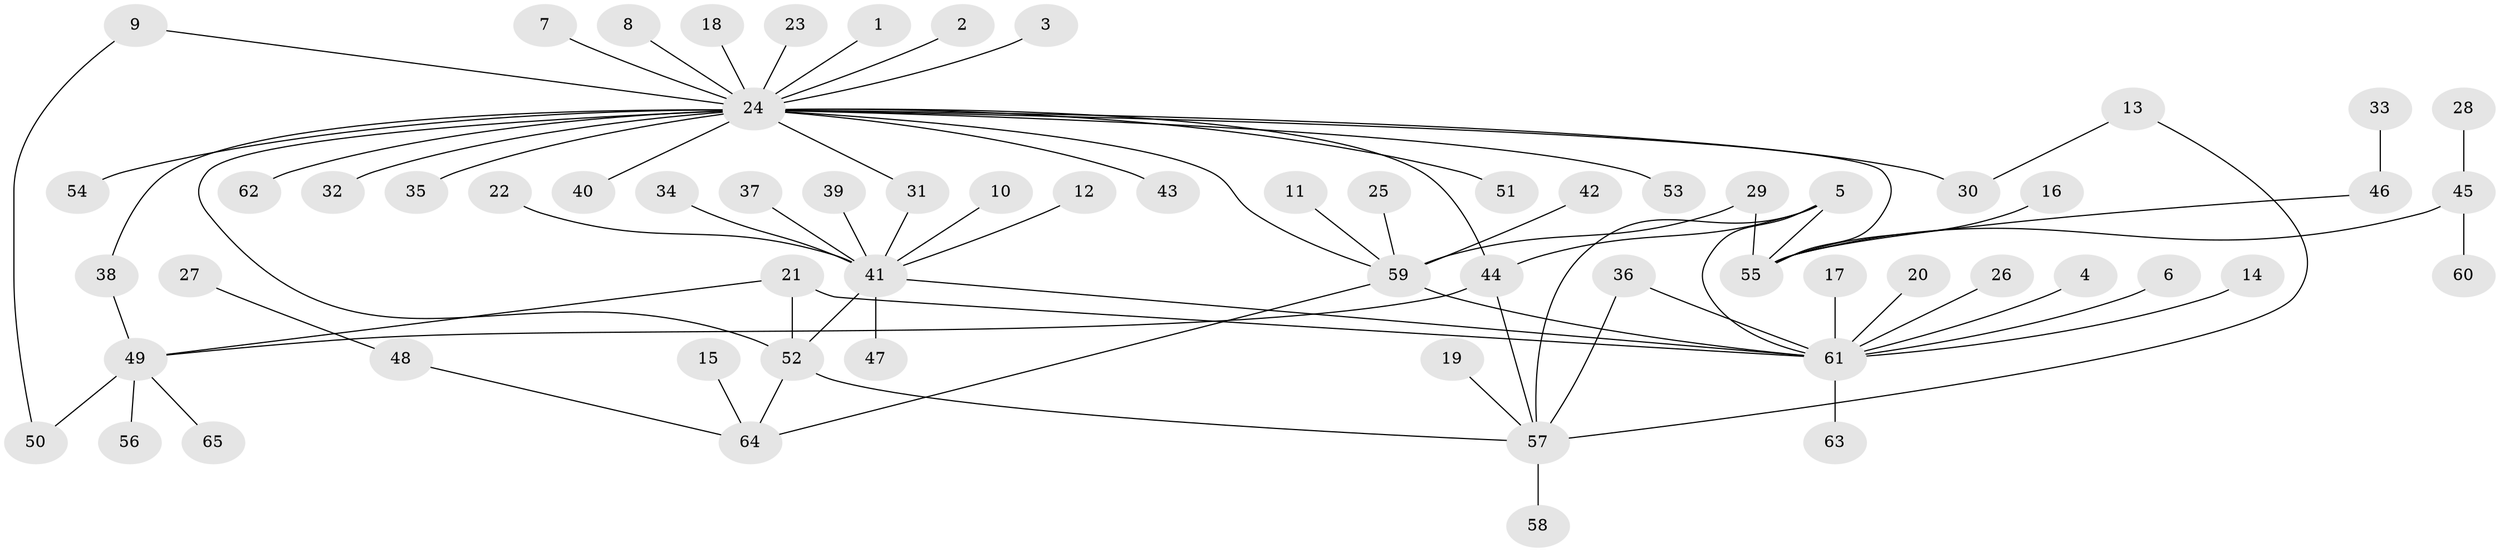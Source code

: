 // original degree distribution, {13: 0.016, 11: 0.008, 27: 0.008, 3: 0.088, 8: 0.016, 5: 0.008, 4: 0.056, 1: 0.584, 2: 0.2, 6: 0.008, 9: 0.008}
// Generated by graph-tools (version 1.1) at 2025/01/03/09/25 03:01:48]
// undirected, 65 vertices, 78 edges
graph export_dot {
graph [start="1"]
  node [color=gray90,style=filled];
  1;
  2;
  3;
  4;
  5;
  6;
  7;
  8;
  9;
  10;
  11;
  12;
  13;
  14;
  15;
  16;
  17;
  18;
  19;
  20;
  21;
  22;
  23;
  24;
  25;
  26;
  27;
  28;
  29;
  30;
  31;
  32;
  33;
  34;
  35;
  36;
  37;
  38;
  39;
  40;
  41;
  42;
  43;
  44;
  45;
  46;
  47;
  48;
  49;
  50;
  51;
  52;
  53;
  54;
  55;
  56;
  57;
  58;
  59;
  60;
  61;
  62;
  63;
  64;
  65;
  1 -- 24 [weight=1.0];
  2 -- 24 [weight=1.0];
  3 -- 24 [weight=1.0];
  4 -- 61 [weight=1.0];
  5 -- 44 [weight=1.0];
  5 -- 55 [weight=1.0];
  5 -- 57 [weight=1.0];
  5 -- 61 [weight=1.0];
  6 -- 61 [weight=1.0];
  7 -- 24 [weight=1.0];
  8 -- 24 [weight=1.0];
  9 -- 24 [weight=1.0];
  9 -- 50 [weight=1.0];
  10 -- 41 [weight=1.0];
  11 -- 59 [weight=1.0];
  12 -- 41 [weight=1.0];
  13 -- 30 [weight=1.0];
  13 -- 57 [weight=1.0];
  14 -- 61 [weight=1.0];
  15 -- 64 [weight=1.0];
  16 -- 55 [weight=1.0];
  17 -- 61 [weight=1.0];
  18 -- 24 [weight=2.0];
  19 -- 57 [weight=1.0];
  20 -- 61 [weight=1.0];
  21 -- 49 [weight=1.0];
  21 -- 52 [weight=1.0];
  21 -- 61 [weight=1.0];
  22 -- 41 [weight=1.0];
  23 -- 24 [weight=1.0];
  24 -- 30 [weight=1.0];
  24 -- 31 [weight=1.0];
  24 -- 32 [weight=1.0];
  24 -- 35 [weight=1.0];
  24 -- 38 [weight=1.0];
  24 -- 40 [weight=1.0];
  24 -- 43 [weight=1.0];
  24 -- 44 [weight=1.0];
  24 -- 51 [weight=1.0];
  24 -- 52 [weight=1.0];
  24 -- 53 [weight=1.0];
  24 -- 54 [weight=1.0];
  24 -- 55 [weight=1.0];
  24 -- 59 [weight=1.0];
  24 -- 62 [weight=1.0];
  25 -- 59 [weight=1.0];
  26 -- 61 [weight=1.0];
  27 -- 48 [weight=1.0];
  28 -- 45 [weight=1.0];
  29 -- 55 [weight=1.0];
  29 -- 59 [weight=2.0];
  31 -- 41 [weight=1.0];
  33 -- 46 [weight=1.0];
  34 -- 41 [weight=1.0];
  36 -- 57 [weight=1.0];
  36 -- 61 [weight=1.0];
  37 -- 41 [weight=1.0];
  38 -- 49 [weight=1.0];
  39 -- 41 [weight=1.0];
  41 -- 47 [weight=1.0];
  41 -- 52 [weight=1.0];
  41 -- 61 [weight=1.0];
  42 -- 59 [weight=1.0];
  44 -- 49 [weight=1.0];
  44 -- 57 [weight=1.0];
  45 -- 55 [weight=1.0];
  45 -- 60 [weight=1.0];
  46 -- 55 [weight=1.0];
  48 -- 64 [weight=1.0];
  49 -- 50 [weight=1.0];
  49 -- 56 [weight=1.0];
  49 -- 65 [weight=1.0];
  52 -- 57 [weight=1.0];
  52 -- 64 [weight=1.0];
  57 -- 58 [weight=1.0];
  59 -- 61 [weight=1.0];
  59 -- 64 [weight=1.0];
  61 -- 63 [weight=1.0];
}
